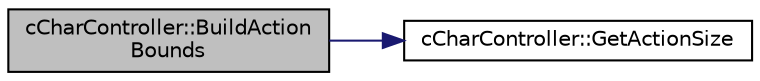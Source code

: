 digraph "cCharController::BuildActionBounds"
{
 // LATEX_PDF_SIZE
  edge [fontname="Helvetica",fontsize="10",labelfontname="Helvetica",labelfontsize="10"];
  node [fontname="Helvetica",fontsize="10",shape=record];
  rankdir="LR";
  Node1 [label="cCharController::BuildAction\lBounds",height=0.2,width=0.4,color="black", fillcolor="grey75", style="filled", fontcolor="black",tooltip=" "];
  Node1 -> Node2 [color="midnightblue",fontsize="10",style="solid",fontname="Helvetica"];
  Node2 [label="cCharController::GetActionSize",height=0.2,width=0.4,color="black", fillcolor="white", style="filled",URL="$classc_char_controller.html#afaaa7adffa94763042a1e4f7ce868d64",tooltip=" "];
}
